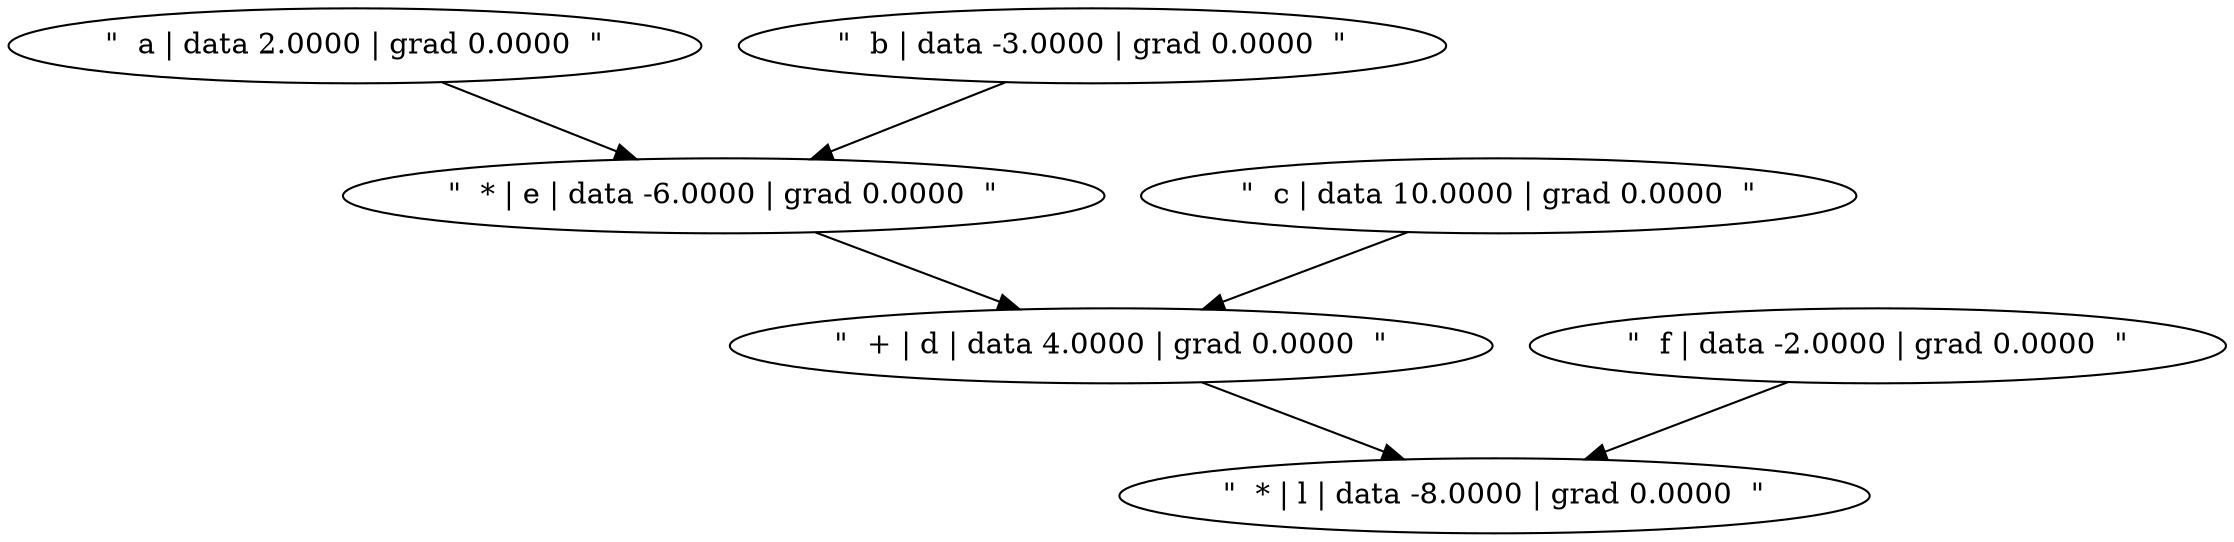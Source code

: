 digraph {
    0 [ label = "\"  * | l | data -8.0000 | grad 0.0000  \"" ]
    1 [ label = "\"  + | d | data 4.0000 | grad 0.0000  \"" ]
    2 [ label = "\"  * | e | data -6.0000 | grad 0.0000  \"" ]
    3 [ label = "\"  a | data 2.0000 | grad 0.0000  \"" ]
    4 [ label = "\"  b | data -3.0000 | grad 0.0000  \"" ]
    5 [ label = "\"  c | data 10.0000 | grad 0.0000  \"" ]
    6 [ label = "\"  f | data -2.0000 | grad 0.0000  \"" ]
    3 -> 2 [ ]
    4 -> 2 [ ]
    2 -> 1 [ ]
    5 -> 1 [ ]
    1 -> 0 [ ]
    6 -> 0 [ ]
}

